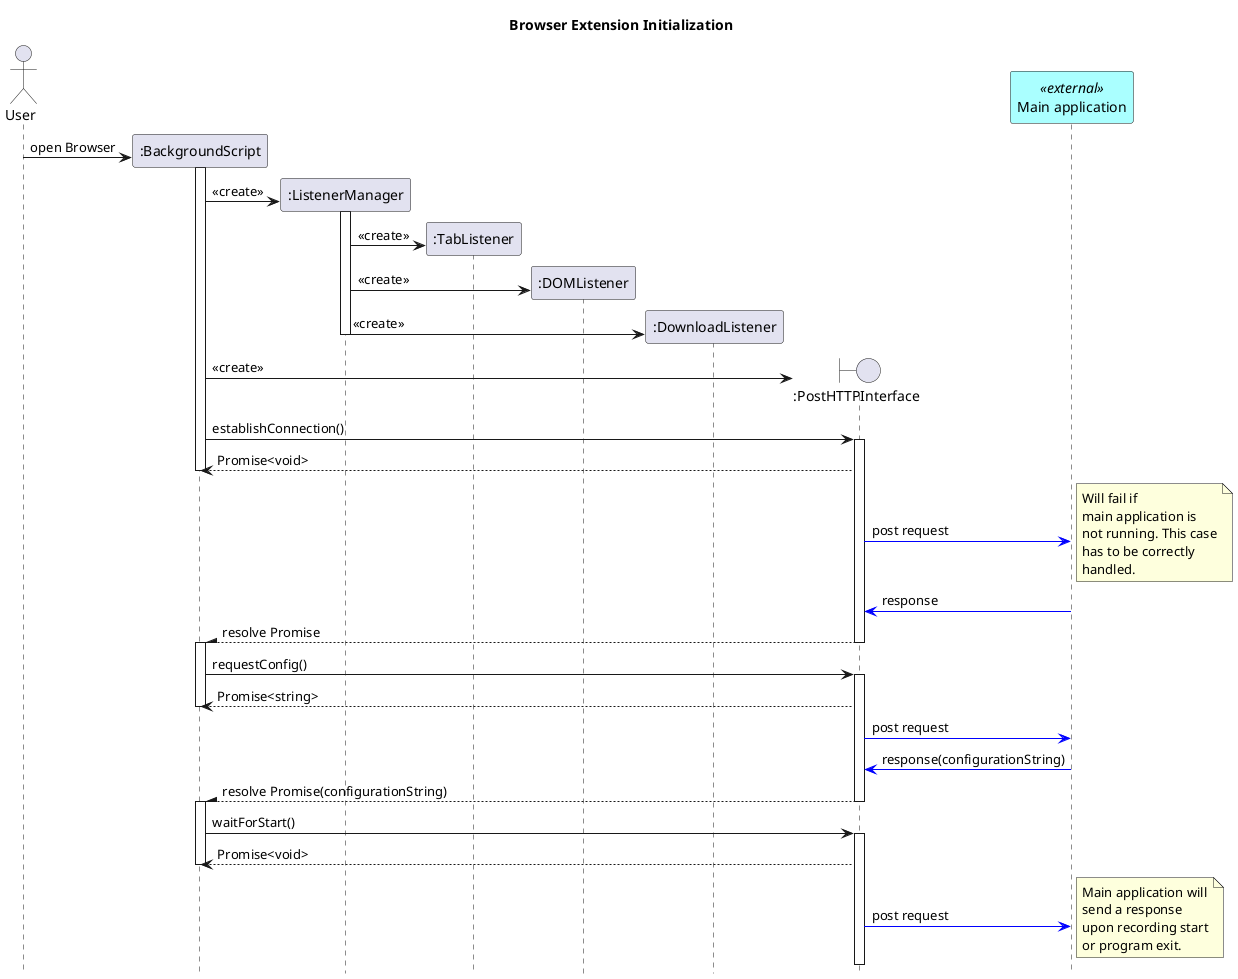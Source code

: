 @startuml
'skinparam monochrome true
hide footbox
title Browser Extension Initialization
actor User
create ":BackgroundScript" as BackgroundScript
User -> BackgroundScript : open Browser
activate BackgroundScript
create ":ListenerManager" as ListenerManager
BackgroundScript -> ListenerManager : <<create>>
activate ListenerManager
create ":TabListener" as TabListener
ListenerManager -> TabListener : <<create>>
create ":DOMListener" as DOMListener
ListenerManager -> DOMListener : <<create>>
create ":DownloadListener" as DownloadListener
ListenerManager -> DownloadListener : <<create>>
deactivate ListenerManager
create boundary ":PostHTTPInterface" as PostHTTPInterface
BackgroundScript -> PostHTTPInterface : <<create>>
BackgroundScript -> PostHTTPInterface : establishConnection()
activate PostHTTPInterface
BackgroundScript <-- PostHTTPInterface : Promise<void>
participant "Main application" as MORR <<external>> #AAFFFF
deactivate BackgroundScript
PostHTTPInterface [#blue]-> MORR : post request
note right
Will fail if
main application is
not running. This case
has to be correctly
handled.
end note
PostHTTPInterface <-[#blue] MORR : response
BackgroundScript /-- PostHTTPInterface : resolve Promise
deactivate PostHTTPInterface
activate BackgroundScript
BackgroundScript -> PostHTTPInterface : requestConfig()
activate PostHTTPInterface
BackgroundScript <-- PostHTTPInterface : Promise<string>


deactivate BackgroundScript

PostHTTPInterface [#blue]-> MORR : post request
PostHTTPInterface <-[#blue] MORR : response(configurationString)
BackgroundScript /-- PostHTTPInterface : resolve Promise(configurationString)
deactivate PostHTTPInterface
activate BackgroundScript
BackgroundScript -> PostHTTPInterface : waitForStart()
activate PostHTTPInterface
BackgroundScript <-- PostHTTPInterface : Promise<void>
deactivate BackgroundScript

PostHTTPInterface [#blue]-> MORR : post request
note right
Main application will
send a response
upon recording start
or program exit.
end note
@enduml

